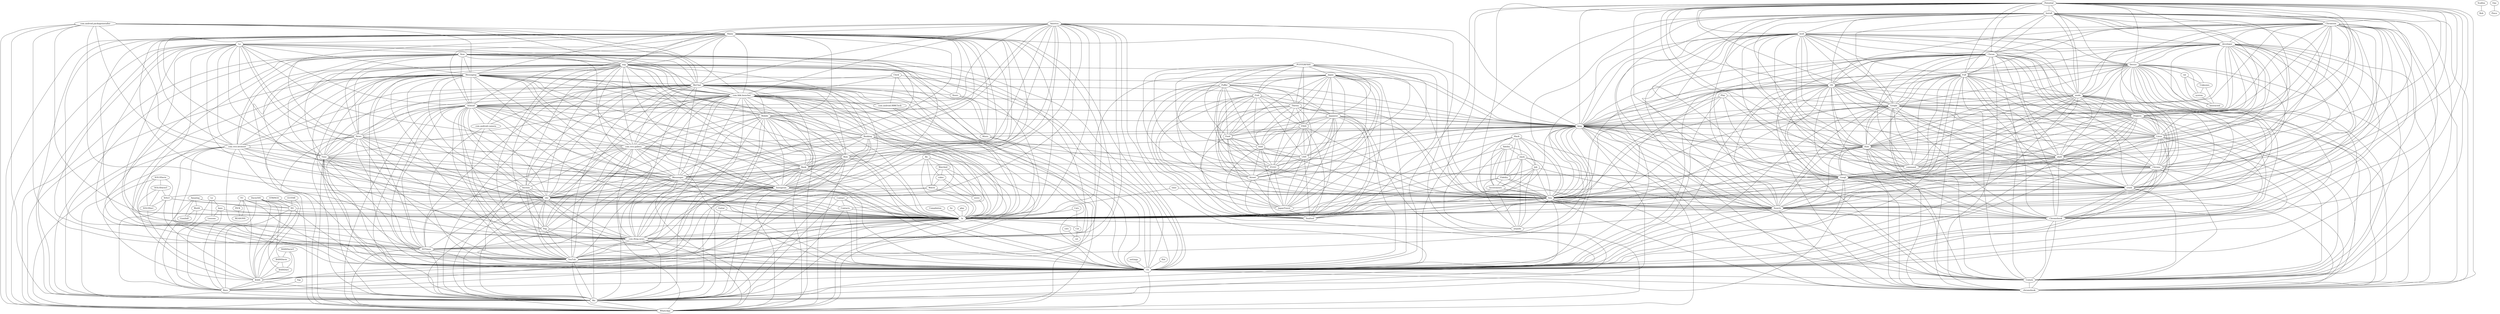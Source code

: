 graph {
"la" -- "Ch";
"WeChat" -- "Ch";
"com.bbk.launcher" -- "la";
"WeChat" -- "com.bbk.launcher";
"WeChat" -- "la";
"com.bbk.launcher" -- "Ch";
"Watched" -- "video";
"Watched" -- "Watch";
"Watched" -- "move";
"video" -- "Watch";
"video" -- "move";
"Watch" -- "move";
"la" -- "Me";
"eng" -- "Ch";
"eng" -- "WeChat";
"Ch" -- "Me";
"WeChat" -- "QQ";
"QQ" -- "Ch";
"eng" -- "la";
"eng" -- "com.ifeng.news";
"eng" -- "com.bbk.launcher";
"com.bbk.launcher" -- "QQ";
"QQ" -- "la";
"Messaging" -- "Me";
"WeChat" -- "Me";
"WeChat" -- "com.ifeng.news";
"com.ifeng.news" -- "Ch";
"Alipay" -- "com.bbk.launcher";
"Alipay" -- "la";
"Alipay" -- "WeChat";
"Alipay" -- "Ch";
"eng" -- "QQ";
"eng" -- "Me";
"Messaging" -- "WeChat";
"Messaging" -- "Ch";
"com.bbk.launcher" -- "Me";
"QQmail" -- "QQ";
"com.bbk.launcher" -- "com.ifeng.news";
"la" -- "com.ifeng.news";
"QQ" -- "Me";
"Alipay" -- "QQ";
"WeChat" -- "QQmail";
"QQmail" -- "Ch";
"Messaging" -- "com.bbk.launcher";
"Messaging" -- "la";
"QQ" -- "com.ifeng.news";
"eng" -- "Messaging";
"Alipay" -- "eng";
"Messaging" -- "QQ";
"New" -- "News";
"La" -- "New";
"La" -- "News";
"La" -- "Time";
"La" -- "NYTimes";
"New" -- "Time";
"New" -- "NYTimes";
"News" -- "Time";
"News" -- "NYTimes";
"Time" -- "NYTimes";
"WeChat" -- "YouTub";
"YouTub" -- "Ch";
"QQ" -- "YouTub";
"com.bbk.launcher" -- "QQmail";
"QQmail" -- "la";
"king" -- "Ch";
"Instagram" -- "la";
"Alipay" -- "Me";
"la" -- "YouTub";
"king" -- "la";
"La" -- "la";
"eng" -- "QQmail";
"com.bbk.launcher" -- "YouTub";
"com.ifeng.news" -- "Me";
"New" -- "la";
"eng" -- "YouTub";
"Alipay" -- "Messaging";
"News" -- "la";
"Time" -- "la";
"la" -- "NYTimes";
"eng" -- "Messenger";
"eng" -- "WhatsApp";
"Messenger" -- "Me";
"Messenger" -- "WhatsApp";
"Me" -- "WhatsApp";
"Alipay" -- "QQmail";
"Messaging" -- "com.ifeng.news";
"Alipay" -- "YouTub";
"Alipay" -- "com.ifeng.news";
"QQmail" -- "com.ifeng.news";
"QQmail" -- "Me";
"WeChat" -- "Instagram";
"Instagram" -- "Ch";
"Messenger" -- "la";
"la" -- "WhatsApp";
"WeChat" -- "com.vivo.browser";
"com.vivo.browser" -- "Ch";
"La" -- "Ch";
"QQmail" -- "YouTub";
"Sea" -- "la";
"Play" -- "la";
"king" -- "Me";
"WeChat" -- "Messenger";
"WeChat" -- "WhatsApp";
"Messenger" -- "Ch";
"Ch" -- "WhatsApp";
"America" -- "Mobile";
"America" -- "king";
"America" -- "Banking";
"America" -- "Mob";
"America" -- "Bank";
"Mobile" -- "king";
"Mobile" -- "Banking";
"Mobile" -- "Mob";
"Mobile" -- "Bank";
"king" -- "Banking";
"king" -- "Mob";
"king" -- "Bank";
"Banking" -- "Mob";
"Banking" -- "Bank";
"Mob" -- "Bank";
"com.ifeng.news" -- "YouTub";
"Messaging" -- "QQmail";
"com.bbk.launcher" -- "Messenger";
"com.bbk.launcher" -- "WhatsApp";
"com.bbk.launcher" -- "Instagram";
"WeChat" -- "com.vivo.gallery";
"com.vivo.gallery" -- "Ch";
"La" -- "WeChat";
"New" -- "WeChat";
"New" -- "Ch";
"WeChat" -- "News";
"WeChat" -- "Time";
"WeChat" -- "NYTimes";
"News" -- "Ch";
"Time" -- "Ch";
"NYTimes" -- "Ch";
"Watch" -- "la";
"BASS" -- "Bass";
"Alipay" -- "Messenger";
"Alipay" -- "WhatsApp";
"YouTub" -- "Me";
"Messenger" -- "QQ";
"QQ" -- "WhatsApp";
"eng" -- "com.vivo.gallery";
"Google" -- "Googl";
"Sea" -- "Search";
"La" -- "com.bbk.launcher";
"New" -- "com.bbk.launcher";
"com.bbk.launcher" -- "News";
"com.bbk.launcher" -- "Time";
"com.bbk.launcher" -- "NYTimes";
"Instagram" -- "Me";
"Messaging" -- "com.vivo.gallery";
"Messaging" -- "Messenger";
"Messaging" -- "WhatsApp";
"com.vivo.gallery" -- "Me";
"video" -- "la";
"La" -- "Me";
"Googl" -- "la";
"com.vivo.gallery" -- "QQ";
"Messaging" -- "Instagram";
"Watched" -- "la";
"move" -- "la";
"Googl" -- "Ch";
"NG" -- "BASS";
"com.bbk.launcher" -- "com.vivo.gallery";
"com.vivo.gallery" -- "la";
"com.bbk.launcher" -- "com.vivo.browser";
"com.vivo.browser" -- "la";
"New" -- "eng";
"La" -- "eng";
"eng" -- "News";
"eng" -- "Time";
"eng" -- "NYTimes";
"America" -- "WeChat";
"America" -- "Ch";
"WeChat" -- "Mobile";
"WeChat" -- "king";
"WeChat" -- "Banking";
"WeChat" -- "Mob";
"WeChat" -- "Bank";
"Mobile" -- "Ch";
"Banking" -- "Ch";
"Mob" -- "Ch";
"Bank" -- "Ch";
"SOLO" -- "BASS";
"NG" -- "la";
"la" -- "Bass";
"America" -- "eng";
"eng" -- "Mobile";
"eng" -- "king";
"eng" -- "Banking";
"eng" -- "Mob";
"eng" -- "Bank";
"Messaging" -- "YouTub";
"eng" -- "com.vivo.browser";
"Japan" -- "Japanese";
"QQmail" -- "com.vivo.gallery";
"Sea" -- "Ch";
"New" -- "Me";
"News" -- "Me";
"Time" -- "Me";
"NYTimes" -- "Me";
"com.vivo.gallery" -- "com.ifeng.news";
"eng" -- "Instagram";
"Search" -- "la";
"Davie504" -- "BASS";
"king" -- "Sea";
"Clock" -- "la";
"America" -- "Me";
"Mobile" -- "Me";
"Banking" -- "Me";
"Mob" -- "Me";
"Bank" -- "Me";
"Alipay" -- "La";
"Alipay" -- "New";
"Alipay" -- "News";
"Alipay" -- "Time";
"Alipay" -- "NYTimes";
"Alipay" -- "com.vivo.browser";
"com.vivo.browser" -- "QQ";
"WeChat" -- "Section";
"WeChat" -- "Pag";
"Section" -- "Pag";
"Section" -- "Ch";
"Pag" -- "Ch";
"Food" -- "Street";
"La" -- "Instagram";
"New" -- "Instagram";
"News" -- "Instagram";
"Time" -- "Instagram";
"Instagram" -- "NYTimes";
"La" -- "com.ifeng.news";
"New" -- "com.ifeng.news";
"News" -- "com.ifeng.news";
"Time" -- "com.ifeng.news";
"com.ifeng.news" -- "NYTimes";
"Guitar" -- "la";
"la" -- "BASS";
"Google" -- "la";
"La" -- "Messaging";
"New" -- "Messaging";
"Messaging" -- "News";
"Messaging" -- "Time";
"Messaging" -- "NYTimes";
"com.android.packageinstaller" -- "WeChat";
"com.android.packageinstaller" -- "Ch";
"Music" -- "Ch";
"bass" -- "Bass";
"Clock" -- "Ch";
"America" -- "com.ifeng.news";
"Mobile" -- "com.ifeng.news";
"king" -- "com.ifeng.news";
"Banking" -- "com.ifeng.news";
"Mob" -- "com.ifeng.news";
"Bank" -- "com.ifeng.news";
"QQmail" -- "Messenger";
"QQmail" -- "WhatsApp";
"Instagram" -- "com.ifeng.news";
"eng" -- "Section";
"eng" -- "Pag";
"Google" -- "Ch";
"com.android.packageinstaller" -- "Alipay";
"com.android.packageinstaller" -- "com.bbk.launcher";
"com.android.packageinstaller" -- "la";
"La" -- "QQ";
"New" -- "QQ";
"News" -- "QQ";
"Time" -- "QQ";
"Instagram" -- "QQ";
"QQ" -- "NYTimes";
"com.vivo.browser" -- "com.ifeng.news";
"Thirsty" -- "Food";
"Thirsty" -- "Street";
"Messenger" -- "com.ifeng.news";
"com.ifeng.news" -- "WhatsApp";
"Alipay" -- "Instagram";
"Section" -- "com.ifeng.news";
"Pag" -- "com.ifeng.news";
"How" -- "la";
"Mob" -- "la";
"America" -- "Instagram";
"Mobile" -- "Instagram";
"king" -- "Instagram";
"Banking" -- "Instagram";
"Mob" -- "Instagram";
"Bank" -- "Instagram";
"America" -- "QQ";
"Mobile" -- "QQ";
"king" -- "QQ";
"Banking" -- "QQ";
"Mob" -- "QQ";
"Bank" -- "QQ";
"NG" -- "Bass";
"America" -- "la";
"Mobile" -- "la";
"Banking" -- "la";
"Bank" -- "la";
"Messenger" -- "YouTub";
"YouTub" -- "WhatsApp";
"America" -- "Messaging";
"Messaging" -- "Mobile";
"Messaging" -- "king";
"Messaging" -- "Banking";
"Messaging" -- "Mob";
"Messaging" -- "Bank";
"Google" -- "king";
"king" -- "Googl";
"How" -- "Ch";
"Play" -- "Google";
"Play" -- "Googl";
"king" -- "Search";
"QQmail" -- "Instagram";
"com.android.packageinstaller" -- "QQ";
"SOLODavie" -- "SOLO";
"SOLODavie" -- "SOLODavi";
"SOLODavie" -- "BASS";
"SOLO" -- "SOLODavi";
"SOLODavi" -- "BASS";
"Bass" -- "Me";
"Le" -- "Bass";
"com.vivo.browser" -- "Me";
"com.bbk.launcher" -- "Section";
"com.bbk.launcher" -- "Pag";
"Section" -- "la";
"la" -- "Pag";
"BASSDavi" -- "BASS";
"Japan" -- "Ch";
"Japanese" -- "Ch";
"Google" -- "Sea";
"Google" -- "Search";
"Googl" -- "Sea";
"Googl" -- "Search";
"food" -- "Street";
"com.android.packageinstaller" -- "Me";
"TO" -- "NG";
"BASSDavie" -- "BASSDavi";
"BASSDavie" -- "BASS";
"Guitar" -- "Bass";
"Amazing" -- "la";
"Scallon" -- "Rob";
"Thirsty" -- "food";
"king" -- "Music";
"Food" -- "food";
"OS" -- "Sea";
"OS" -- "Ch";
"Clock" -- "com.android.BBKClock";
"Alipay" -- "com.vivo.gallery";
"com.vivo.gallery" -- "Instagram";
"TO" -- "REASONS";
"World" -- "Bass";
"Contact" -- "la";
"Messaging" -- "com.vivo.browser";
"STRINGS" -- "NG";
"STRINGS" -- "BASS";
"Le" -- "Lessons";
"Lessons" -- "Bass";
"Be" -- "la";
"How" -- "Sea";
"la" -- "Cat";
"Contact" -- "Contacts";
"Contacts" -- "la";
"com.vivo.gallery" -- "Messenger";
"com.vivo.gallery" -- "WhatsApp";
"com.vivo.browser" -- "YouTub";
"TO" -- "PICK";
"PICK" -- "REASONS";
"Music" -- "la";
"OS" -- "How";
"America" -- "Alipay";
"America" -- "com.bbk.launcher";
"Alipay" -- "Mobile";
"Alipay" -- "king";
"Alipay" -- "Banking";
"Alipay" -- "Mob";
"Alipay" -- "Bank";
"com.bbk.launcher" -- "Mobile";
"com.bbk.launcher" -- "king";
"com.bbk.launcher" -- "Banking";
"com.bbk.launcher" -- "Mob";
"com.bbk.launcher" -- "Bank";
"Search" -- "Ch";
"com.android.packageinstaller" -- "Messaging";
"Thirsty" -- "Sea";
"Thirsty" -- "Seafood";
"Food" -- "Sea";
"Food" -- "Seafood";
"food" -- "Sea";
"food" -- "Seafood";
"Street" -- "Sea";
"Street" -- "Seafood";
"Sea" -- "Seafood";
"Clock" -- "com.bbk.launcher";
"com.bbk.launcher" -- "com.android.BBKClock";
"com.android.BBKClock" -- "la";
"Messaging" -- "Section";
"Messaging" -- "Pag";
"QQmail" -- "Section";
"QQmail" -- "Pag";
"Section" -- "QQ";
"Section" -- "Me";
"QQ" -- "Pag";
"Pag" -- "Me";
"Device" -- "Ch";
"Chrom" -- "Ch";
"BASSDavie5" -- "BASSDavie";
"BASSDavie5" -- "BASSDavi";
"BASSDavie5" -- "BASS";
"NG" -- "Ch";
"Clock" -- "WeChat";
"WeChat" -- "com.android.BBKClock";
"com.android.BBKClock" -- "Ch";
"La" -- "Messenger";
"La" -- "WhatsApp";
"New" -- "Messenger";
"New" -- "WhatsApp";
"News" -- "Messenger";
"News" -- "WhatsApp";
"Time" -- "Messenger";
"Time" -- "WhatsApp";
"Messenger" -- "NYTimes";
"NYTimes" -- "WhatsApp";
"com.android.packageinstaller" -- "eng";
"com.vivo.gallery" -- "Section";
"com.vivo.gallery" -- "Pag";
"Potential" -- "Install";
"Potential" -- "Chrom";
"Potential" -- "Full";
"Potential" -- "Linux";
"Potential" -- "How";
"Potential" -- "Chrome";
"Potential" -- "Chromebook";
"Potential" -- "Ch";
"Potential" -- "Unlock";
"Install" -- "Chrom";
"Install" -- "Full";
"Install" -- "Linux";
"Install" -- "How";
"Install" -- "Chrome";
"Install" -- "Chromebook";
"Install" -- "Ch";
"Install" -- "Unlock";
"Chrom" -- "Full";
"Chrom" -- "Linux";
"Chrom" -- "How";
"Chrom" -- "Chrome";
"Chrom" -- "Chromebook";
"Chrom" -- "Unlock";
"Full" -- "Linux";
"Full" -- "How";
"Full" -- "Chrome";
"Full" -- "Chromebook";
"Full" -- "Ch";
"Full" -- "Unlock";
"Linux" -- "How";
"Linux" -- "Chrome";
"Linux" -- "Chromebook";
"Linux" -- "Ch";
"Linux" -- "Unlock";
"How" -- "Chrome";
"How" -- "Chromebook";
"How" -- "Unlock";
"Chrome" -- "Chromebook";
"Chrome" -- "Ch";
"Chrome" -- "Unlock";
"Chromebook" -- "Ch";
"Chromebook" -- "Unlock";
"Ch" -- "Unlock";
"Hot" -- "Ch";
"Davie504" -- "Bass";
"SOLO" -- "Bass";
"GUITAR" -- "BASS";
"Play" -- "How";
"time" -- "Sea";
"com.bbk.launcher" -- "Googl";
"America" -- "QQmail";
"QQmail" -- "Mobile";
"QQmail" -- "king";
"QQmail" -- "Banking";
"QQmail" -- "Mob";
"QQmail" -- "Bank";
"com.android.packageinstaller" -- "com.vivo.browser";
"Xiami" -- "Music";
"com.vivo.gallery" -- "YouTub";
"Potential" -- "mod";
"Potential" -- "developer";
"Potential" -- "crosh";
"Potential" -- "chromebook";
"Install" -- "mod";
"Install" -- "developer";
"Install" -- "crosh";
"Install" -- "chromebook";
"mod" -- "developer";
"mod" -- "Chrom";
"mod" -- "Full";
"mod" -- "Linux";
"mod" -- "How";
"mod" -- "Chrome";
"mod" -- "crosh";
"mod" -- "Chromebook";
"mod" -- "Ch";
"mod" -- "Unlock";
"mod" -- "chromebook";
"developer" -- "Chrom";
"developer" -- "Full";
"developer" -- "Linux";
"developer" -- "How";
"developer" -- "Chrome";
"developer" -- "crosh";
"developer" -- "Chromebook";
"developer" -- "Ch";
"developer" -- "Unlock";
"developer" -- "chromebook";
"Chrom" -- "crosh";
"Chrom" -- "chromebook";
"Full" -- "crosh";
"Full" -- "chromebook";
"Linux" -- "crosh";
"Linux" -- "chromebook";
"How" -- "crosh";
"How" -- "chromebook";
"Chrome" -- "crosh";
"Chrome" -- "chromebook";
"crosh" -- "Chromebook";
"crosh" -- "Ch";
"crosh" -- "Unlock";
"crosh" -- "chromebook";
"Chromebook" -- "chromebook";
"Ch" -- "chromebook";
"Unlock" -- "chromebook";
"So" -- "la";
"Le" -- "bass";
"bass" -- "Lessons";
"Amazing" -- "World";
"World" -- "la";
"Japan" -- "Me";
"Japanese" -- "Me";
"America" -- "Messenger";
"America" -- "WhatsApp";
"WeChat" -- "Googl";
"Mobile" -- "Messenger";
"Mobile" -- "WhatsApp";
"king" -- "Messenger";
"king" -- "WhatsApp";
"Banking" -- "Messenger";
"Banking" -- "WhatsApp";
"Mob" -- "Messenger";
"Mob" -- "WhatsApp";
"Bank" -- "Messenger";
"Bank" -- "WhatsApp";
"La" -- "QQmail";
"New" -- "QQmail";
"QQmail" -- "News";
"QQmail" -- "Time";
"QQmail" -- "NYTimes";
"WeChat" -- "Xiami";
"WeChat" -- "Music";
"Xiami" -- "Ch";
"Contact" -- "Ch";
"Contacts" -- "Ch";
"SOLO" -- "NG";
"SOLO" -- "la";
"Japan" -- "Thirsty";
"Japan" -- "king";
"Japan" -- "Food";
"Japan" -- "food";
"Japan" -- "Street";
"Japan" -- "Sea";
"Japan" -- "Seafood";
"Thirsty" -- "Japanese";
"Thirsty" -- "FISH";
"Japanese" -- "king";
"Japanese" -- "Food";
"Japanese" -- "food";
"Japanese" -- "Street";
"Japanese" -- "Sea";
"Japanese" -- "Seafood";
"FISH" -- "Food";
"FISH" -- "food";
"FISH" -- "Street";
"FISH" -- "Sea";
"FISH" -- "Seafood";
"Install" -- "Google";
"Install" -- "Googl";
"Install" -- "Sea";
"Install" -- "Search";
"slack" -- "la";
"La" -- "com.vivo.browser";
"New" -- "com.vivo.browser";
"News" -- "com.vivo.browser";
"com.vivo.browser" -- "Time";
"com.vivo.browser" -- "NYTimes";
"play" -- "la";
"GUITAR" -- "NG";
"Ch" -- "Bass";
"time" -- "la";
"Amazing" -- "Gumball";
"World" -- "Gumball";
"Japan" -- "FISH";
"Japan" -- "JapanTravel";
"Thirsty" -- "JapanTravel";
"Japanese" -- "FISH";
"Japanese" -- "JapanTravel";
"Food" -- "JapanTravel";
"food" -- "JapanTravel";
"Street" -- "JapanTravel";
"Sea" -- "JapanTravel";
"JapanTravel" -- "Seafood";
"Cats" -- "Cat";
"Slack" -- "slack";
"Slack" -- "la";
"Install" -- "king";
"slack" -- "airpods";
"la" -- "airpods";
"com.bbk.launcher" -- "Contact";
"com.bbk.launcher" -- "Contacts";
"Potential" -- "mode";
"Potential" -- "Google";
"Potential" -- "Googl";
"Potential" -- "Sea";
"Potential" -- "Search";
"Install" -- "mode";
"mod" -- "mode";
"mod" -- "Google";
"mod" -- "Googl";
"mod" -- "Sea";
"mod" -- "Search";
"developer" -- "mode";
"developer" -- "Google";
"developer" -- "Googl";
"developer" -- "Sea";
"developer" -- "Search";
"Chrom" -- "mode";
"Chrom" -- "Google";
"Chrom" -- "Googl";
"Chrom" -- "Sea";
"Chrom" -- "Search";
"Full" -- "mode";
"Full" -- "Google";
"Full" -- "Googl";
"Full" -- "Sea";
"Full" -- "Search";
"mode" -- "Google";
"mode" -- "Linux";
"mode" -- "How";
"mode" -- "Chrome";
"mode" -- "Googl";
"mode" -- "crosh";
"mode" -- "Sea";
"mode" -- "Search";
"mode" -- "Chromebook";
"mode" -- "Ch";
"mode" -- "Unlock";
"mode" -- "chromebook";
"Google" -- "Linux";
"Google" -- "How";
"Google" -- "Chrome";
"Google" -- "crosh";
"Google" -- "Chromebook";
"Google" -- "Unlock";
"Google" -- "chromebook";
"Linux" -- "Googl";
"Linux" -- "Sea";
"Linux" -- "Search";
"How" -- "Googl";
"How" -- "Search";
"Chrome" -- "Googl";
"Chrome" -- "Sea";
"Chrome" -- "Search";
"Googl" -- "crosh";
"Googl" -- "Chromebook";
"Googl" -- "Unlock";
"Googl" -- "chromebook";
"crosh" -- "Sea";
"crosh" -- "Search";
"Sea" -- "Chromebook";
"Sea" -- "Unlock";
"Sea" -- "chromebook";
"Search" -- "Chromebook";
"Search" -- "Unlock";
"Search" -- "chromebook";
"Davie504" -- "la";
"Watch" -- "BASS";
"Top" -- "Bass";
"bass" -- "la";
"FISH" -- "JapanTravel";
"OS" -- "la";
"Cat" -- "cat";
"One" -- "Piece";
"Slack" -- "Job";
"Slack" -- "Sea";
"Slack" -- "Search";
"slack" -- "Job";
"slack" -- "Sea";
"slack" -- "Search";
"Job" -- "Sea";
"Job" -- "Search";
"Job" -- "la";
"Slack" -- "airpods";
"Googl" -- "QQ";
"Messaging" -- "Contact";
"Messaging" -- "Contacts";
"Contact" -- "Me";
"Contacts" -- "Me";
"eng" -- "com.android.camera";
"WeChat" -- "com.android.camera";
"QQmail" -- "com.android.camera";
"com.android.camera" -- "QQ";
"com.android.camera" -- "YouTub";
"com.android.camera" -- "Ch";
"Section" -- "YouTub";
"Pag" -- "YouTub";
"America" -- "com.vivo.gallery";
"Mobile" -- "com.vivo.gallery";
"king" -- "com.vivo.gallery";
"Banking" -- "com.vivo.gallery";
"com.vivo.gallery" -- "Mob";
"com.vivo.gallery" -- "Bank";
"Play" -- "Ch";
"com.android.packageinstaller" -- "Messenger";
"com.android.packageinstaller" -- "WhatsApp";
"com.vivo.browser" -- "Messenger";
"com.vivo.browser" -- "WhatsApp";
"Potential" -- "Chromium";
"Potential" -- "Device";
"Potential" -- "OS";
"Potential" -- "Projects";
"Potential" -- "king";
"Install" -- "Chromium";
"Install" -- "Device";
"Install" -- "OS";
"Install" -- "Projects";
"Chromium" -- "mod";
"Chromium" -- "developer";
"Chromium" -- "Chrom";
"Chromium" -- "Device";
"Chromium" -- "Full";
"Chromium" -- "OS";
"Chromium" -- "mode";
"Chromium" -- "Google";
"Chromium" -- "Projects";
"Chromium" -- "king";
"Chromium" -- "Linux";
"Chromium" -- "How";
"Chromium" -- "Chrome";
"Chromium" -- "Googl";
"Chromium" -- "crosh";
"Chromium" -- "Sea";
"Chromium" -- "Search";
"Chromium" -- "Chromebook";
"Chromium" -- "Ch";
"Chromium" -- "Unlock";
"Chromium" -- "chromebook";
"mod" -- "Device";
"mod" -- "OS";
"mod" -- "Projects";
"mod" -- "king";
"developer" -- "Device";
"developer" -- "OS";
"developer" -- "Projects";
"developer" -- "king";
"Chrom" -- "Device";
"Chrom" -- "OS";
"Chrom" -- "Projects";
"Chrom" -- "king";
"Device" -- "Full";
"Device" -- "OS";
"Device" -- "mode";
"Device" -- "Google";
"Device" -- "Projects";
"Device" -- "king";
"Device" -- "Linux";
"Device" -- "How";
"Device" -- "Chrome";
"Device" -- "Googl";
"Device" -- "crosh";
"Device" -- "Sea";
"Device" -- "Search";
"Device" -- "Chromebook";
"Device" -- "Unlock";
"Device" -- "chromebook";
"Full" -- "OS";
"Full" -- "Projects";
"Full" -- "king";
"OS" -- "mode";
"OS" -- "Google";
"OS" -- "Projects";
"OS" -- "king";
"OS" -- "Linux";
"OS" -- "Chrome";
"OS" -- "Googl";
"OS" -- "crosh";
"OS" -- "Search";
"OS" -- "Chromebook";
"OS" -- "Unlock";
"OS" -- "chromebook";
"mode" -- "Projects";
"mode" -- "king";
"Google" -- "Projects";
"Projects" -- "king";
"Projects" -- "Linux";
"Projects" -- "How";
"Projects" -- "Chrome";
"Projects" -- "Googl";
"Projects" -- "crosh";
"Projects" -- "Sea";
"Projects" -- "Search";
"Projects" -- "Chromebook";
"Projects" -- "Ch";
"Projects" -- "Unlock";
"Projects" -- "chromebook";
"king" -- "Linux";
"king" -- "How";
"king" -- "Chrome";
"king" -- "crosh";
"king" -- "Chromebook";
"king" -- "Unlock";
"king" -- "chromebook";
"Watch" -- "SOLO";
"TO" -- "BASS";
"Amazing" -- "Bass";
"Be" -- "Bass";
"Japan" -- "la";
"Japanese" -- "la";
"cats" -- "cat";
"Slack" -- "Fidelity";
"Slack" -- "Investments";
"slack" -- "Fidelity";
"slack" -- "Investments";
"Job" -- "Fidelity";
"Job" -- "Investments";
"Fidelity" -- "Investments";
"Fidelity" -- "Sea";
"Fidelity" -- "Search";
"Fidelity" -- "la";
"Investments" -- "Sea";
"Investments" -- "Search";
"Investments" -- "la";
"Job" -- "airpods";
"Sea" -- "airpods";
"Search" -- "airpods";
"America" -- "YouTub";
"Mobile" -- "YouTub";
"king" -- "YouTub";
"Banking" -- "YouTub";
"Mob" -- "YouTub";
"Bank" -- "YouTub";
"eng" -- "Xiami";
"eng" -- "Music";
"settings" -- "Ch";
"SOLODavie" -- "SOLODavie5";
"Davie504" -- "BASSDavie";
"Davie504" -- "BASSDavi";
"Davie504" -- "NG";
"SOLODavie5" -- "SOLO";
"SOLODavie5" -- "SOLODavi";
"SOLODavie5" -- "BASS";
"TO" -- "Ch";
"Ch" -- "BASS";
"BASS" -- "Me";
"Be" -- "Watched";
"Be" -- "video";
"Be" -- "Watch";
"Be" -- "move";
"PUFFERFISH" -- "Japan";
"PUFFERFISH" -- "Puffer";
"PUFFERFISH" -- "Fish";
"PUFFERFISH" -- "Thirsty";
"PUFFERFISH" -- "Japanese";
"PUFFERFISH" -- "FISH";
"PUFFERFISH" -- "Food";
"PUFFERFISH" -- "food";
"PUFFERFISH" -- "LIVE";
"PUFFERFISH" -- "FUGU";
"PUFFERFISH" -- "Street";
"PUFFERFISH" -- "Sea";
"PUFFERFISH" -- "JapanTravel";
"PUFFERFISH" -- "Seafood";
"Japan" -- "Puffer";
"Japan" -- "Fish";
"Japan" -- "LIVE";
"Japan" -- "FUGU";
"Puffer" -- "Fish";
"Puffer" -- "Thirsty";
"Puffer" -- "Japanese";
"Puffer" -- "FISH";
"Puffer" -- "Food";
"Puffer" -- "food";
"Puffer" -- "LIVE";
"Puffer" -- "FUGU";
"Puffer" -- "Street";
"Puffer" -- "Sea";
"Puffer" -- "JapanTravel";
"Puffer" -- "Seafood";
"Fish" -- "Thirsty";
"Fish" -- "Japanese";
"Fish" -- "FISH";
"Fish" -- "Food";
"Fish" -- "food";
"Fish" -- "LIVE";
"Fish" -- "FUGU";
"Fish" -- "Street";
"Fish" -- "Sea";
"Fish" -- "JapanTravel";
"Fish" -- "Seafood";
"Thirsty" -- "LIVE";
"Thirsty" -- "FUGU";
"Japanese" -- "LIVE";
"Japanese" -- "FUGU";
"FISH" -- "LIVE";
"FISH" -- "FUGU";
"Food" -- "LIVE";
"Food" -- "FUGU";
"food" -- "LIVE";
"food" -- "FUGU";
"LIVE" -- "FUGU";
"LIVE" -- "Street";
"LIVE" -- "Sea";
"LIVE" -- "JapanTravel";
"LIVE" -- "Seafood";
"FUGU" -- "Street";
"FUGU" -- "Sea";
"FUGU" -- "JapanTravel";
"FUGU" -- "Seafood";
"Play" -- "king";
"Cats" -- "la";
"Compilation" -- "la";
"Device" -- "rat";
"Device" -- "Unknown";
"Device" -- "system";
"Device" -- "Interacted";
"rat" -- "Unknown";
"rat" -- "system";
"rat" -- "Interacted";
"Unknown" -- "system";
"Unknown" -- "Interacted";
"system" -- "Interacted";
"Slack" -- "fidelity";
"fidelity" -- "slack";
"fidelity" -- "Job";
"fidelity" -- "Fidelity";
"fidelity" -- "Investments";
"fidelity" -- "Sea";
"fidelity" -- "Search";
"fidelity" -- "la";
"Fidelity" -- "airpods";
"Investments" -- "airpods";
"Googl" -- "Me";
"La" -- "YouTub";
"New" -- "YouTub";
"News" -- "YouTub";
"Time" -- "YouTub";
"NYTimes" -- "YouTub";
"La" -- "com.vivo.gallery";
"New" -- "com.vivo.gallery";
"News" -- "com.vivo.gallery";
"com.vivo.gallery" -- "Time";
"com.vivo.gallery" -- "NYTimes";
"Messenger" -- "Instagram";
"Instagram" -- "WhatsApp";
"Alipay" -- "Xiami";
"Alipay" -- "Music";
"Potential" -- "shell";
"Potential" -- "command";
"Install" -- "shell";
"Install" -- "command";
"Chromium" -- "shell";
"Chromium" -- "command";
"mod" -- "shell";
"mod" -- "command";
"developer" -- "shell";
"developer" -- "command";
"Chrom" -- "shell";
"Chrom" -- "command";
"Device" -- "shell";
"Device" -- "command";
"Full" -- "shell";
"Full" -- "command";
"OS" -- "shell";
"OS" -- "command";
"mode" -- "shell";
"mode" -- "command";
"Google" -- "shell";
"Google" -- "command";
"Projects" -- "shell";
"Projects" -- "command";
"king" -- "shell";
"king" -- "command";
"Linux" -- "shell";
"Linux" -- "command";
"How" -- "shell";
"How" -- "command";
"shell" -- "command";
"shell" -- "Chrome";
"shell" -- "Googl";
"shell" -- "crosh";
"shell" -- "Sea";
"shell" -- "Search";
"shell" -- "Chromebook";
"shell" -- "Ch";
}
